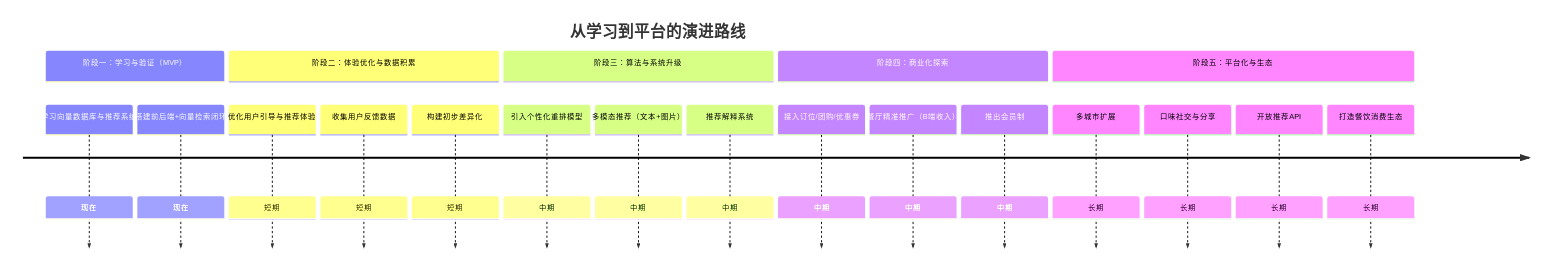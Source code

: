 timeline
    title 从学习到平台的演进路线
    section 阶段一：学习与验证（MVP）
      学习向量数据库与推荐系统: 现在
      搭建前后端+向量检索闭环: 现在
    section 阶段二：体验优化与数据积累
      优化用户引导与推荐体验: 短期
      收集用户反馈数据: 短期
      构建初步差异化: 短期
    section 阶段三：算法与系统升级
      引入个性化重排模型: 中期
      多模态推荐（文本+图片）: 中期
      推荐解释系统: 中期
    section 阶段四：商业化探索
      接入订位/团购/优惠券: 中期
      餐厅精准推广（B端收入）: 中期
      推出会员制: 中期
    section 阶段五：平台化与生态
      多城市扩展: 长期
      口味社交与分享: 长期
      开放推荐API: 长期
      打造餐饮消费生态: 长期